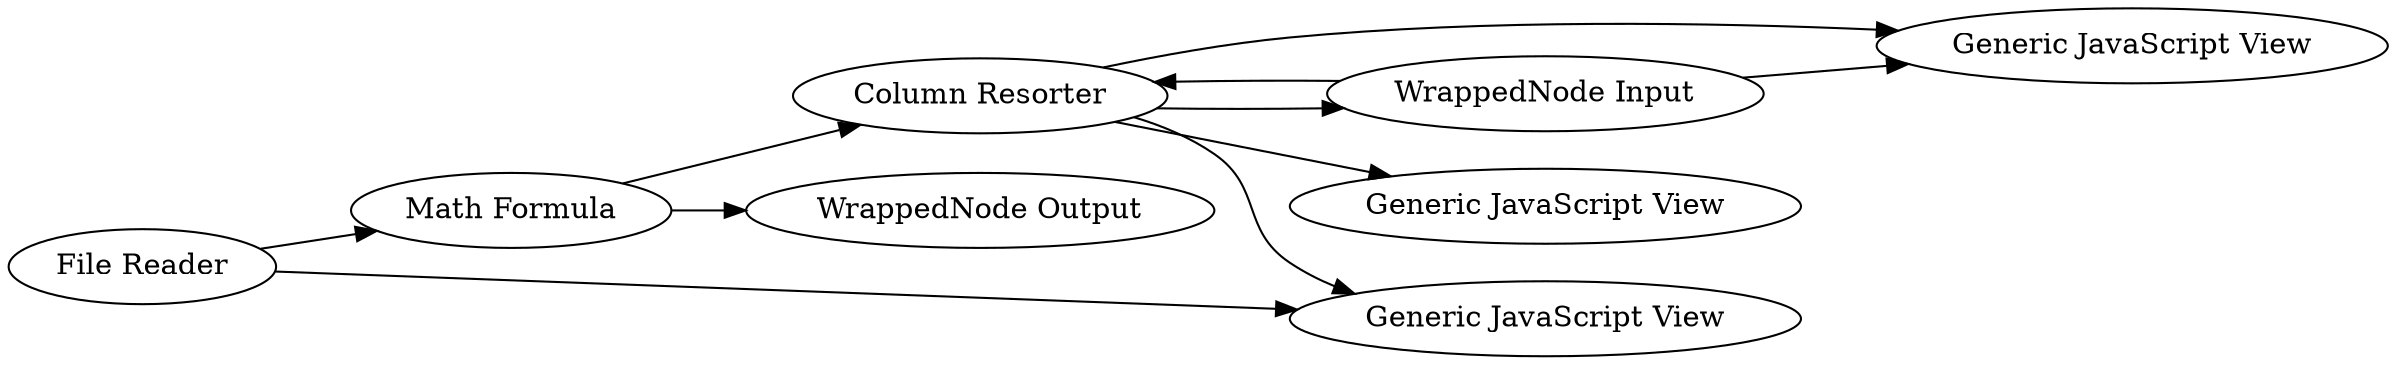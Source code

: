 digraph {
	12 -> 15
	16 -> 29
	36 -> 29
	12 -> 38
	15 -> 37
	15 -> 16
	16 -> 38
	16 -> 33
	36 -> 16
	16 -> 36
	16 [label="Column Resorter"]
	29 [label="Generic JavaScript View"]
	36 [label="WrappedNode Input"]
	15 [label="Math Formula"]
	37 [label="WrappedNode Output"]
	33 [label="Generic JavaScript View"]
	38 [label="Generic JavaScript View"]
	12 [label="File Reader"]
	rankdir=LR
}
